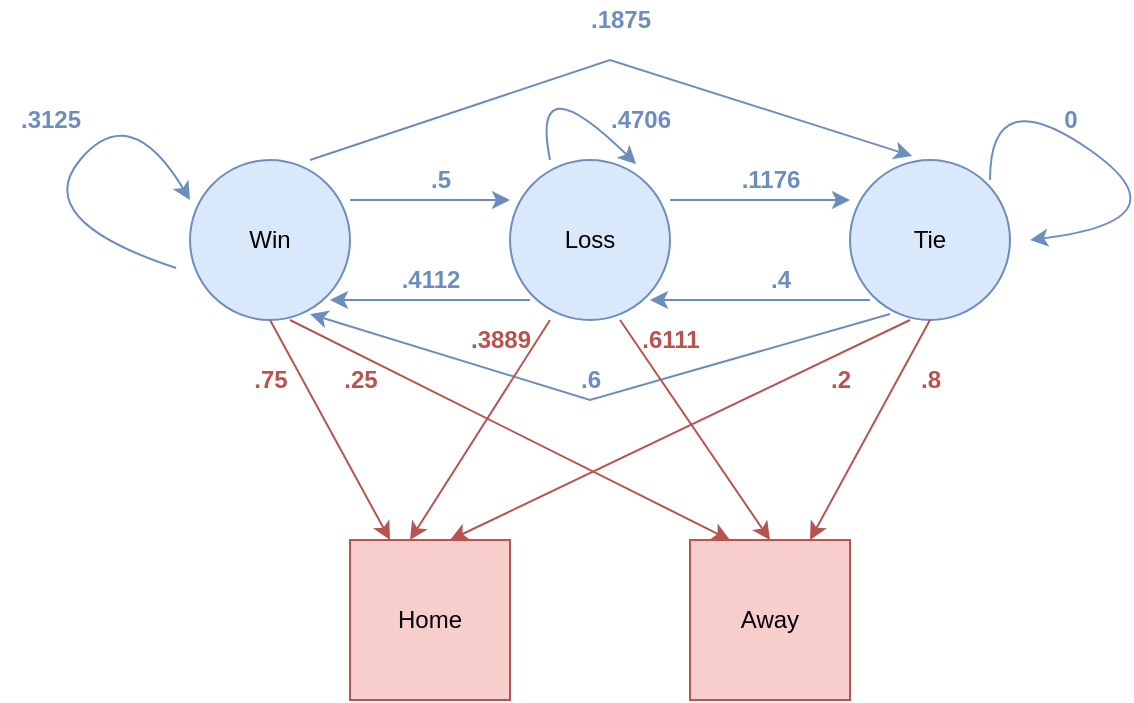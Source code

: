 <mxfile version="17.4.2" type="device"><diagram id="zbldx9f_tIaL98k_V0Yj" name="Page-1"><mxGraphModel dx="868" dy="460" grid="1" gridSize="10" guides="1" tooltips="1" connect="1" arrows="1" fold="1" page="1" pageScale="1" pageWidth="850" pageHeight="1100" math="0" shadow="0"><root><mxCell id="0"/><mxCell id="1" parent="0"/><mxCell id="F9cvEA4Qblm7N4zKKmFn-1" value="Win" style="ellipse;whiteSpace=wrap;html=1;aspect=fixed;fillColor=#dae8fc;strokeColor=#6c8ebf;" vertex="1" parent="1"><mxGeometry x="140" y="170" width="80" height="80" as="geometry"/></mxCell><mxCell id="F9cvEA4Qblm7N4zKKmFn-2" value="Loss" style="ellipse;whiteSpace=wrap;html=1;aspect=fixed;fillColor=#dae8fc;strokeColor=#6c8ebf;" vertex="1" parent="1"><mxGeometry x="300" y="170" width="80" height="80" as="geometry"/></mxCell><mxCell id="F9cvEA4Qblm7N4zKKmFn-3" value="Tie" style="ellipse;whiteSpace=wrap;html=1;aspect=fixed;fillColor=#dae8fc;strokeColor=#6c8ebf;" vertex="1" parent="1"><mxGeometry x="470" y="170" width="80" height="80" as="geometry"/></mxCell><mxCell id="F9cvEA4Qblm7N4zKKmFn-4" value="Home" style="whiteSpace=wrap;html=1;aspect=fixed;fillColor=#f8cecc;strokeColor=#b85450;" vertex="1" parent="1"><mxGeometry x="220" y="360" width="80" height="80" as="geometry"/></mxCell><mxCell id="F9cvEA4Qblm7N4zKKmFn-5" value="Away" style="whiteSpace=wrap;html=1;aspect=fixed;fillColor=#f8cecc;strokeColor=#b85450;" vertex="1" parent="1"><mxGeometry x="390" y="360" width="80" height="80" as="geometry"/></mxCell><mxCell id="F9cvEA4Qblm7N4zKKmFn-7" value="" style="endArrow=classic;html=1;rounded=0;fillColor=#dae8fc;strokeColor=#6c8ebf;" edge="1" parent="1"><mxGeometry width="50" height="50" relative="1" as="geometry"><mxPoint x="220" y="190" as="sourcePoint"/><mxPoint x="300" y="190" as="targetPoint"/></mxGeometry></mxCell><mxCell id="F9cvEA4Qblm7N4zKKmFn-9" value="" style="endArrow=classic;html=1;rounded=0;fillColor=#dae8fc;strokeColor=#6c8ebf;" edge="1" parent="1"><mxGeometry width="50" height="50" relative="1" as="geometry"><mxPoint x="380" y="190" as="sourcePoint"/><mxPoint x="470" y="190" as="targetPoint"/></mxGeometry></mxCell><mxCell id="F9cvEA4Qblm7N4zKKmFn-11" value="" style="endArrow=classic;html=1;rounded=0;fillColor=#dae8fc;strokeColor=#6c8ebf;" edge="1" parent="1"><mxGeometry width="50" height="50" relative="1" as="geometry"><mxPoint x="480" y="240" as="sourcePoint"/><mxPoint x="370" y="240" as="targetPoint"/></mxGeometry></mxCell><mxCell id="F9cvEA4Qblm7N4zKKmFn-12" value="" style="endArrow=classic;html=1;rounded=0;fillColor=#dae8fc;strokeColor=#6c8ebf;" edge="1" parent="1"><mxGeometry width="50" height="50" relative="1" as="geometry"><mxPoint x="310" y="240" as="sourcePoint"/><mxPoint x="210" y="240" as="targetPoint"/></mxGeometry></mxCell><mxCell id="F9cvEA4Qblm7N4zKKmFn-14" value="" style="curved=1;endArrow=classic;html=1;rounded=0;fillColor=#dae8fc;strokeColor=#6c8ebf;" edge="1" parent="1"><mxGeometry width="50" height="50" relative="1" as="geometry"><mxPoint x="540" y="180" as="sourcePoint"/><mxPoint x="560" y="210" as="targetPoint"/><Array as="points"><mxPoint x="540" y="130"/><mxPoint x="640" y="200"/></Array></mxGeometry></mxCell><mxCell id="F9cvEA4Qblm7N4zKKmFn-16" value="" style="curved=1;endArrow=classic;html=1;rounded=0;exitX=-0.087;exitY=0.675;exitDx=0;exitDy=0;exitPerimeter=0;fillColor=#dae8fc;strokeColor=#6c8ebf;" edge="1" parent="1" source="F9cvEA4Qblm7N4zKKmFn-1"><mxGeometry width="50" height="50" relative="1" as="geometry"><mxPoint x="110" y="230" as="sourcePoint"/><mxPoint x="140" y="190" as="targetPoint"/><Array as="points"><mxPoint x="60" y="200"/><mxPoint x="110" y="140"/></Array></mxGeometry></mxCell><mxCell id="F9cvEA4Qblm7N4zKKmFn-17" value="" style="endArrow=classic;html=1;rounded=0;exitX=0.5;exitY=1;exitDx=0;exitDy=0;exitPerimeter=0;fillColor=#f8cecc;strokeColor=#b85450;" edge="1" parent="1" source="F9cvEA4Qblm7N4zKKmFn-1"><mxGeometry width="50" height="50" relative="1" as="geometry"><mxPoint x="190" y="260" as="sourcePoint"/><mxPoint x="240" y="360" as="targetPoint"/></mxGeometry></mxCell><mxCell id="F9cvEA4Qblm7N4zKKmFn-18" value="" style="endArrow=classic;html=1;rounded=0;fillColor=#f8cecc;strokeColor=#b85450;" edge="1" parent="1"><mxGeometry width="50" height="50" relative="1" as="geometry"><mxPoint x="190" y="250" as="sourcePoint"/><mxPoint x="410" y="360" as="targetPoint"/></mxGeometry></mxCell><mxCell id="F9cvEA4Qblm7N4zKKmFn-19" value="" style="endArrow=classic;html=1;rounded=0;fillColor=#f8cecc;strokeColor=#b85450;" edge="1" parent="1"><mxGeometry width="50" height="50" relative="1" as="geometry"><mxPoint x="510" y="250" as="sourcePoint"/><mxPoint x="450" y="360" as="targetPoint"/></mxGeometry></mxCell><mxCell id="F9cvEA4Qblm7N4zKKmFn-20" value="" style="endArrow=classic;html=1;rounded=0;fillColor=#f8cecc;strokeColor=#b85450;" edge="1" parent="1"><mxGeometry width="50" height="50" relative="1" as="geometry"><mxPoint x="500" y="250" as="sourcePoint"/><mxPoint x="270" y="360" as="targetPoint"/></mxGeometry></mxCell><mxCell id="F9cvEA4Qblm7N4zKKmFn-23" value="" style="endArrow=classic;html=1;rounded=0;entryX=0.388;entryY=-0.025;entryDx=0;entryDy=0;entryPerimeter=0;fillColor=#dae8fc;strokeColor=#6c8ebf;" edge="1" parent="1" target="F9cvEA4Qblm7N4zKKmFn-3"><mxGeometry width="50" height="50" relative="1" as="geometry"><mxPoint x="200" y="170" as="sourcePoint"/><mxPoint x="250" y="120" as="targetPoint"/><Array as="points"><mxPoint x="350" y="120"/></Array></mxGeometry></mxCell><mxCell id="F9cvEA4Qblm7N4zKKmFn-25" value="&lt;b&gt;&lt;font color=&quot;#6c8ebf&quot;&gt;.3125&lt;/font&gt;&lt;/b&gt;" style="text;html=1;align=center;verticalAlign=middle;resizable=0;points=[];autosize=1;strokeColor=none;fillColor=none;" vertex="1" parent="1"><mxGeometry x="45" y="140" width="50" height="20" as="geometry"/></mxCell><mxCell id="F9cvEA4Qblm7N4zKKmFn-26" value="&lt;b&gt;&lt;font color=&quot;#6c8ebf&quot;&gt;.5&lt;/font&gt;&lt;/b&gt;" style="text;html=1;align=center;verticalAlign=middle;resizable=0;points=[];autosize=1;strokeColor=none;fillColor=none;" vertex="1" parent="1"><mxGeometry x="250" y="170" width="30" height="20" as="geometry"/></mxCell><mxCell id="F9cvEA4Qblm7N4zKKmFn-27" value="&lt;b&gt;&lt;font color=&quot;#6c8ebf&quot;&gt;.1875&lt;/font&gt;&lt;/b&gt;" style="text;html=1;align=center;verticalAlign=middle;resizable=0;points=[];autosize=1;strokeColor=none;fillColor=none;" vertex="1" parent="1"><mxGeometry x="330" y="90" width="50" height="20" as="geometry"/></mxCell><mxCell id="F9cvEA4Qblm7N4zKKmFn-30" value="" style="curved=1;endArrow=classic;html=1;rounded=0;entryX=0.788;entryY=0.025;entryDx=0;entryDy=0;entryPerimeter=0;fillColor=#dae8fc;strokeColor=#6c8ebf;" edge="1" parent="1" target="F9cvEA4Qblm7N4zKKmFn-2"><mxGeometry width="50" height="50" relative="1" as="geometry"><mxPoint x="320" y="170" as="sourcePoint"/><mxPoint x="390" y="180" as="targetPoint"/><Array as="points"><mxPoint x="310" y="120"/></Array></mxGeometry></mxCell><mxCell id="F9cvEA4Qblm7N4zKKmFn-32" value="&lt;b&gt;&lt;font color=&quot;#6c8ebf&quot;&gt;.4112&lt;/font&gt;&lt;/b&gt;" style="text;html=1;align=center;verticalAlign=middle;resizable=0;points=[];autosize=1;strokeColor=none;fillColor=none;" vertex="1" parent="1"><mxGeometry x="240" y="220" width="40" height="20" as="geometry"/></mxCell><mxCell id="F9cvEA4Qblm7N4zKKmFn-34" value="&lt;b&gt;&lt;font color=&quot;#6c8ebf&quot;&gt;.4706&lt;/font&gt;&lt;/b&gt;" style="text;html=1;align=center;verticalAlign=middle;resizable=0;points=[];autosize=1;strokeColor=none;fillColor=none;" vertex="1" parent="1"><mxGeometry x="340" y="140" width="50" height="20" as="geometry"/></mxCell><mxCell id="F9cvEA4Qblm7N4zKKmFn-37" value="&lt;b&gt;&lt;font color=&quot;#6c8ebf&quot;&gt;.1176&lt;/font&gt;&lt;/b&gt;" style="text;html=1;align=center;verticalAlign=middle;resizable=0;points=[];autosize=1;strokeColor=none;fillColor=none;" vertex="1" parent="1"><mxGeometry x="410" y="170" width="40" height="20" as="geometry"/></mxCell><mxCell id="F9cvEA4Qblm7N4zKKmFn-42" value="" style="endArrow=classic;html=1;rounded=0;fillColor=#dae8fc;strokeColor=#6c8ebf;" edge="1" parent="1"><mxGeometry width="50" height="50" relative="1" as="geometry"><mxPoint x="490" y="247" as="sourcePoint"/><mxPoint x="200" y="247" as="targetPoint"/><Array as="points"><mxPoint x="340" y="290"/></Array></mxGeometry></mxCell><mxCell id="F9cvEA4Qblm7N4zKKmFn-43" value="&lt;b&gt;&lt;font color=&quot;#6c8ebf&quot;&gt;0&lt;/font&gt;&lt;/b&gt;" style="text;html=1;align=center;verticalAlign=middle;resizable=0;points=[];autosize=1;strokeColor=none;fillColor=none;" vertex="1" parent="1"><mxGeometry x="570" y="140" width="20" height="20" as="geometry"/></mxCell><mxCell id="F9cvEA4Qblm7N4zKKmFn-45" value="&lt;b&gt;&lt;font color=&quot;#6c8ebf&quot;&gt;.6&lt;/font&gt;&lt;/b&gt;" style="text;html=1;align=center;verticalAlign=middle;resizable=0;points=[];autosize=1;strokeColor=none;fillColor=none;" vertex="1" parent="1"><mxGeometry x="325" y="270" width="30" height="20" as="geometry"/></mxCell><mxCell id="F9cvEA4Qblm7N4zKKmFn-46" value="&lt;b&gt;&lt;font color=&quot;#6c8ebf&quot;&gt;.4&lt;/font&gt;&lt;/b&gt;" style="text;html=1;align=center;verticalAlign=middle;resizable=0;points=[];autosize=1;strokeColor=none;fillColor=none;" vertex="1" parent="1"><mxGeometry x="420" y="220" width="30" height="20" as="geometry"/></mxCell><mxCell id="F9cvEA4Qblm7N4zKKmFn-56" value="&lt;b&gt;&lt;font color=&quot;#b85450&quot;&gt;.75&lt;/font&gt;&lt;/b&gt;" style="text;html=1;align=center;verticalAlign=middle;resizable=0;points=[];autosize=1;strokeColor=none;fillColor=none;" vertex="1" parent="1"><mxGeometry x="165" y="270" width="30" height="20" as="geometry"/></mxCell><mxCell id="F9cvEA4Qblm7N4zKKmFn-58" value="&lt;b&gt;&lt;font color=&quot;#b85450&quot;&gt;.25&lt;/font&gt;&lt;/b&gt;" style="text;html=1;align=center;verticalAlign=middle;resizable=0;points=[];autosize=1;strokeColor=none;fillColor=none;" vertex="1" parent="1"><mxGeometry x="210" y="270" width="30" height="20" as="geometry"/></mxCell><mxCell id="F9cvEA4Qblm7N4zKKmFn-60" value="&lt;b&gt;&lt;font color=&quot;#b85450&quot;&gt;.2&lt;/font&gt;&lt;/b&gt;" style="text;html=1;align=center;verticalAlign=middle;resizable=0;points=[];autosize=1;strokeColor=none;fillColor=none;" vertex="1" parent="1"><mxGeometry x="450" y="270" width="30" height="20" as="geometry"/></mxCell><mxCell id="F9cvEA4Qblm7N4zKKmFn-61" value="&lt;b&gt;&lt;font color=&quot;#b85450&quot;&gt;.8&lt;/font&gt;&lt;/b&gt;" style="text;html=1;align=center;verticalAlign=middle;resizable=0;points=[];autosize=1;strokeColor=none;fillColor=none;" vertex="1" parent="1"><mxGeometry x="495" y="270" width="30" height="20" as="geometry"/></mxCell><mxCell id="F9cvEA4Qblm7N4zKKmFn-62" value="" style="endArrow=classic;html=1;rounded=0;fontColor=#B85450;fillColor=#f8cecc;strokeColor=#b85450;" edge="1" parent="1"><mxGeometry width="50" height="50" relative="1" as="geometry"><mxPoint x="320" y="250" as="sourcePoint"/><mxPoint x="250" y="360" as="targetPoint"/></mxGeometry></mxCell><mxCell id="F9cvEA4Qblm7N4zKKmFn-63" value="" style="endArrow=classic;html=1;rounded=0;fontColor=#B85450;exitX=0.213;exitY=1.025;exitDx=0;exitDy=0;exitPerimeter=0;fillColor=#f8cecc;strokeColor=#b85450;entryX=0.5;entryY=0;entryDx=0;entryDy=0;" edge="1" parent="1" target="F9cvEA4Qblm7N4zKKmFn-5"><mxGeometry width="50" height="50" relative="1" as="geometry"><mxPoint x="355.0" y="250" as="sourcePoint"/><mxPoint x="287.96" y="358" as="targetPoint"/></mxGeometry></mxCell><mxCell id="F9cvEA4Qblm7N4zKKmFn-66" value="&lt;font color=&quot;#b85450&quot;&gt;&lt;b&gt;.3889&lt;/b&gt;&lt;/font&gt;" style="text;html=1;align=center;verticalAlign=middle;resizable=0;points=[];autosize=1;strokeColor=none;fillColor=none;" vertex="1" parent="1"><mxGeometry x="270" y="250" width="50" height="20" as="geometry"/></mxCell><mxCell id="F9cvEA4Qblm7N4zKKmFn-68" value="&lt;font color=&quot;#b85450&quot;&gt;&lt;b&gt;.6111&lt;/b&gt;&lt;/font&gt;" style="text;html=1;align=center;verticalAlign=middle;resizable=0;points=[];autosize=1;strokeColor=none;fillColor=none;" vertex="1" parent="1"><mxGeometry x="360" y="250" width="40" height="20" as="geometry"/></mxCell></root></mxGraphModel></diagram></mxfile>